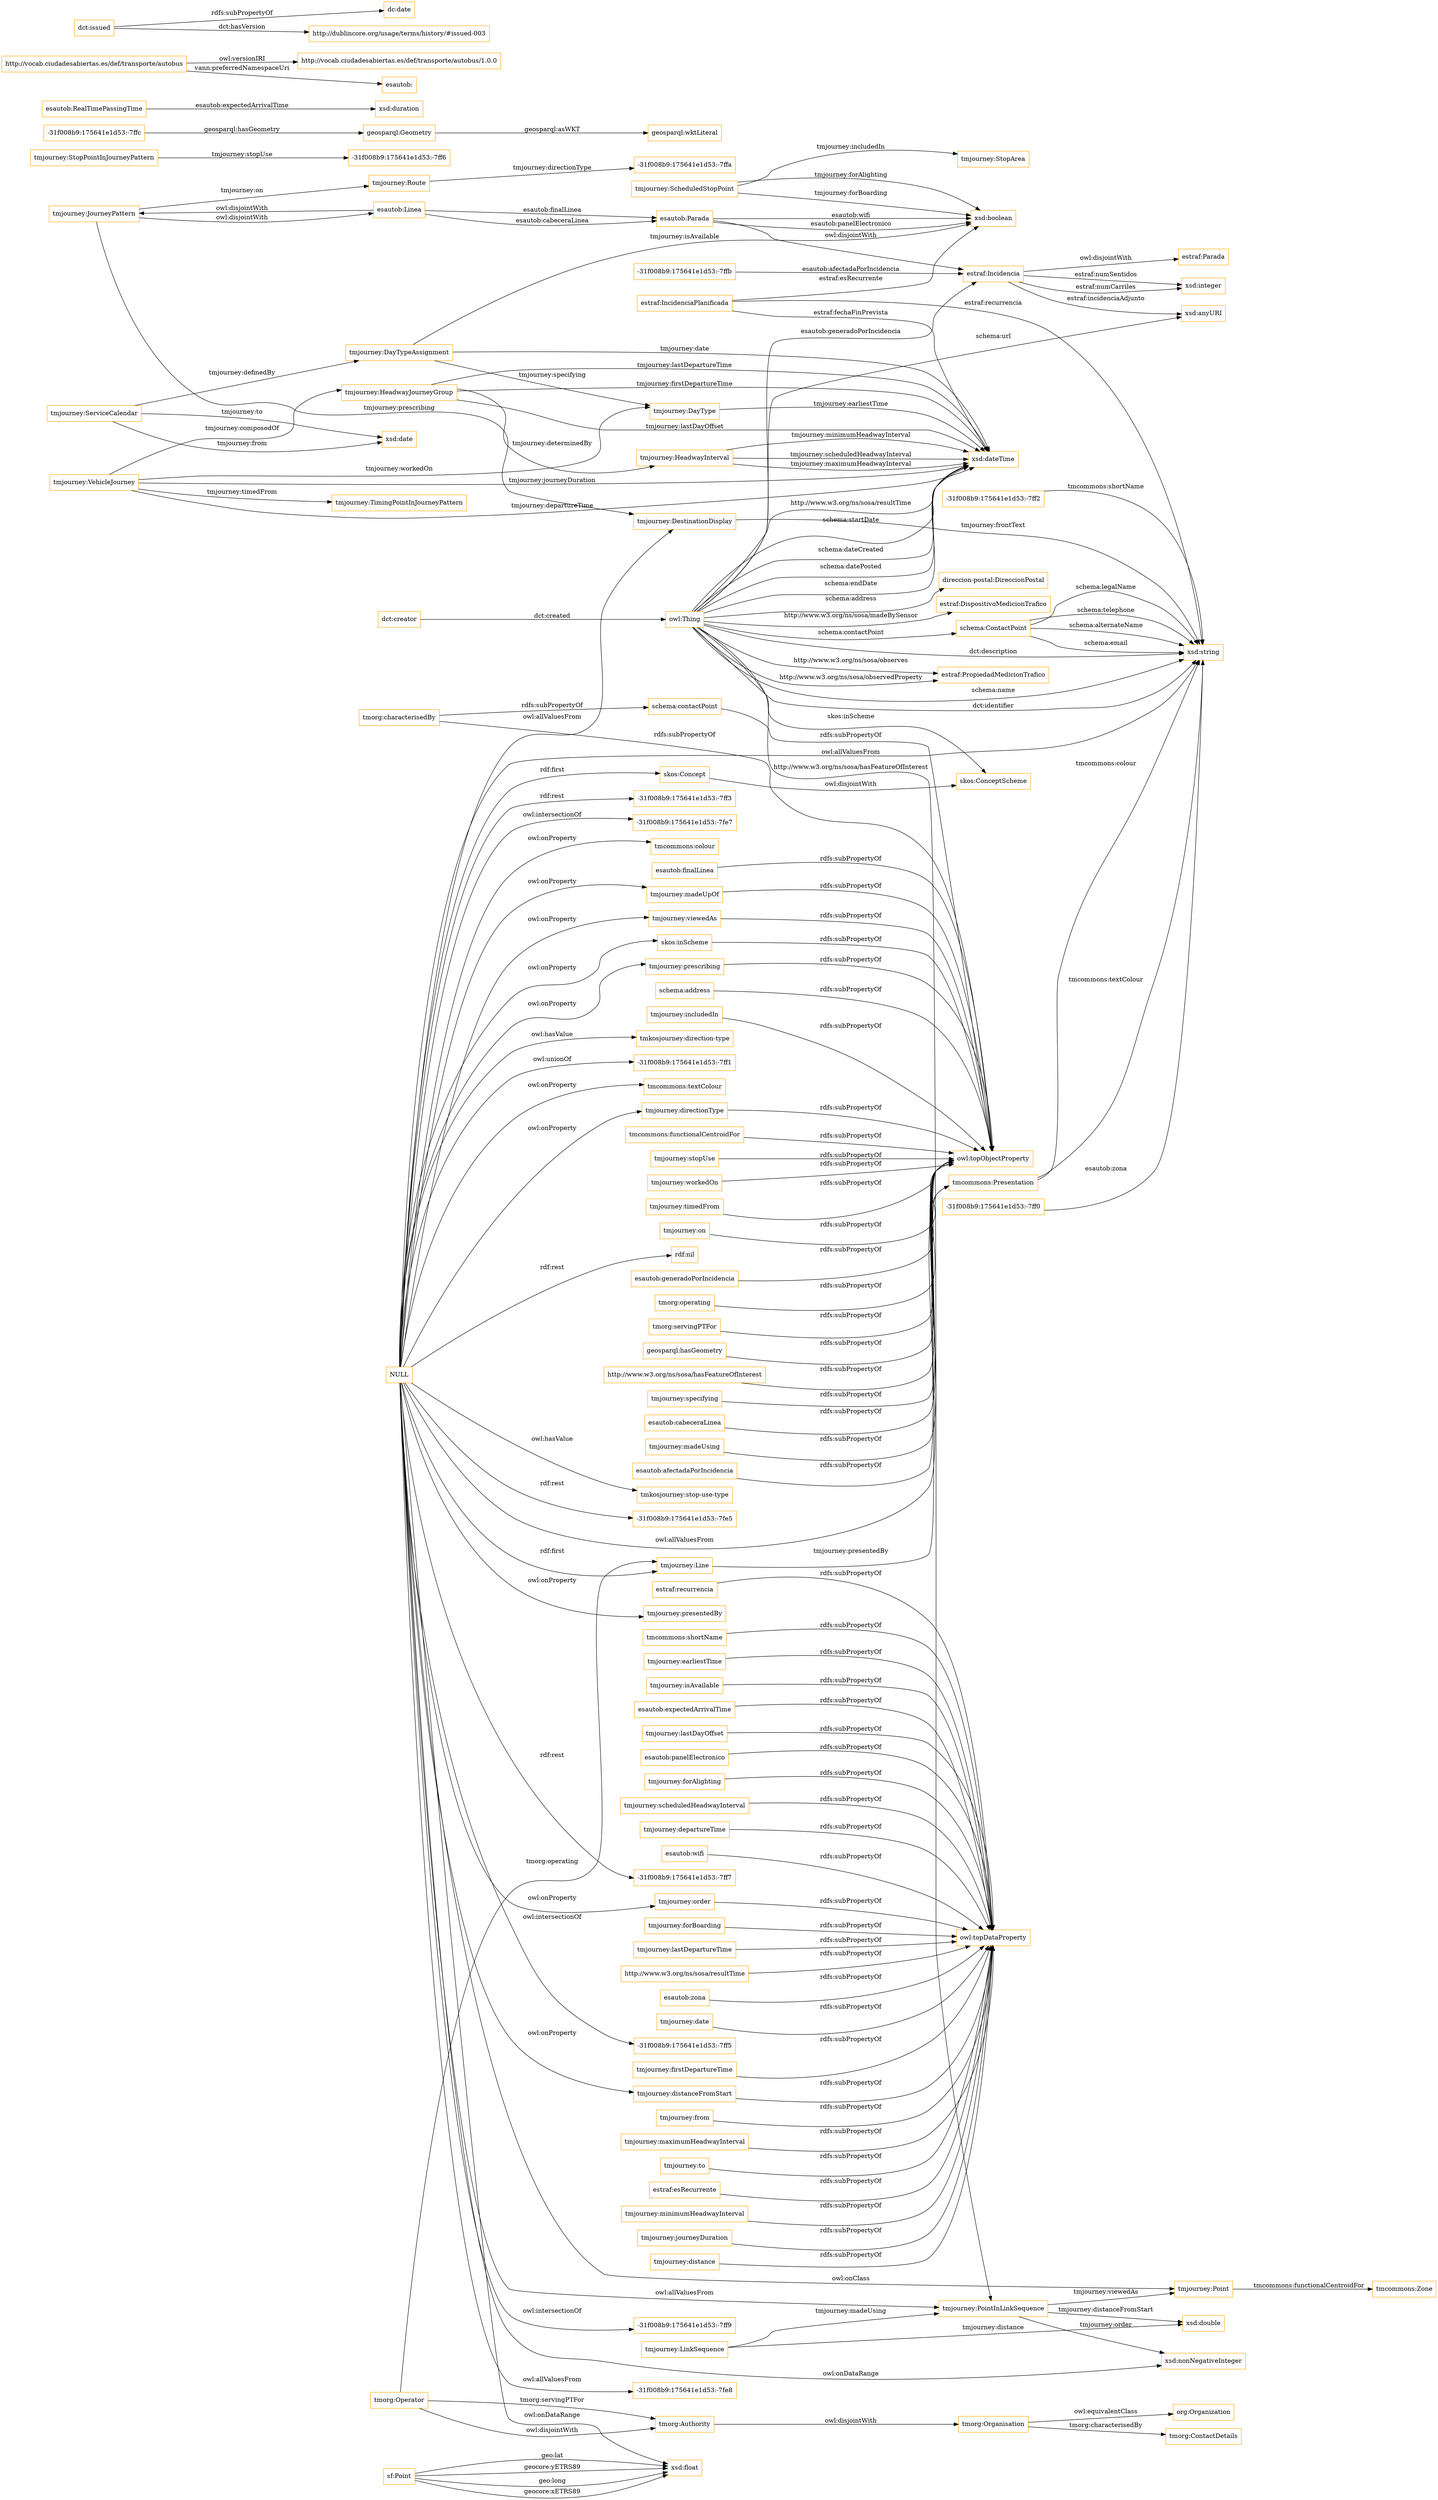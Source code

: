 digraph ar2dtool_diagram { 
rankdir=LR;
size="1501"
node [shape = rectangle, color="orange"]; "tmjourney:StopArea" "tmjourney:VehicleJourney" "tmcommons:Presentation" "tmjourney:Line" "esautob:Linea" "tmorg:ContactDetails" "direccion-postal:DireccionPostal" "tmorg:Organisation" "tmjourney:DestinationDisplay" "schema:ContactPoint" "tmjourney:JourneyPattern" "-31f008b9:175641e1d53:-7ff6" "tmjourney:Route" "-31f008b9:175641e1d53:-7ffa" "geosparql:Geometry" "org:Organization" "tmjourney:HeadwayInterval" "skos:ConceptScheme" "esautob:RealTimePassingTime" "-31f008b9:175641e1d53:-7fe8" "sf:Point" "tmcommons:Zone" "tmjourney:StopPointInJourneyPattern" "skos:Concept" "tmjourney:TimingPointInJourneyPattern" "estraf:IncidenciaPlanificada" "tmorg:Authority" "estraf:Incidencia" "tmjourney:DayTypeAssignment" "tmjourney:HeadwayJourneyGroup" "tmjourney:ServiceCalendar" "esautob:Parada" "tmjourney:DayType" "-31f008b9:175641e1d53:-7ff2" "tmjourney:PointInLinkSequence" "tmjourney:Point" "tmjourney:LinkSequence" "tmjourney:ScheduledStopPoint" "tmorg:Operator" ; /*classes style*/
	"estraf:recurrencia" -> "owl:topDataProperty" [ label = "rdfs:subPropertyOf" ];
	"tmjourney:prescribing" -> "owl:topObjectProperty" [ label = "rdfs:subPropertyOf" ];
	"tmorg:Organisation" -> "org:Organization" [ label = "owl:equivalentClass" ];
	"http://vocab.ciudadesabiertas.es/def/transporte/autobus" -> "http://vocab.ciudadesabiertas.es/def/transporte/autobus/1.0.0" [ label = "owl:versionIRI" ];
	"http://vocab.ciudadesabiertas.es/def/transporte/autobus" -> "esautob:" [ label = "vann:preferredNamespaceUri" ];
	"tmcommons:shortName" -> "owl:topDataProperty" [ label = "rdfs:subPropertyOf" ];
	"tmjourney:directionType" -> "owl:topObjectProperty" [ label = "rdfs:subPropertyOf" ];
	"tmjourney:earliestTime" -> "owl:topDataProperty" [ label = "rdfs:subPropertyOf" ];
	"tmorg:Authority" -> "tmorg:Organisation" [ label = "owl:disjointWith" ];
	"tmorg:Operator" -> "tmorg:Authority" [ label = "owl:disjointWith" ];
	"tmjourney:isAvailable" -> "owl:topDataProperty" [ label = "rdfs:subPropertyOf" ];
	"tmjourney:workedOn" -> "owl:topObjectProperty" [ label = "rdfs:subPropertyOf" ];
	"esautob:expectedArrivalTime" -> "owl:topDataProperty" [ label = "rdfs:subPropertyOf" ];
	"tmjourney:timedFrom" -> "owl:topObjectProperty" [ label = "rdfs:subPropertyOf" ];
	"tmjourney:lastDayOffset" -> "owl:topDataProperty" [ label = "rdfs:subPropertyOf" ];
	"esautob:panelElectronico" -> "owl:topDataProperty" [ label = "rdfs:subPropertyOf" ];
	"tmjourney:forAlighting" -> "owl:topDataProperty" [ label = "rdfs:subPropertyOf" ];
	"tmjourney:on" -> "owl:topObjectProperty" [ label = "rdfs:subPropertyOf" ];
	"estraf:Incidencia" -> "estraf:Parada" [ label = "owl:disjointWith" ];
	"tmjourney:scheduledHeadwayInterval" -> "owl:topDataProperty" [ label = "rdfs:subPropertyOf" ];
	"tmjourney:distanceFromStart" -> "owl:topDataProperty" [ label = "rdfs:subPropertyOf" ];
	"tmorg:operating" -> "owl:topObjectProperty" [ label = "rdfs:subPropertyOf" ];
	"tmorg:servingPTFor" -> "owl:topObjectProperty" [ label = "rdfs:subPropertyOf" ];
	"tmjourney:madeUpOf" -> "owl:topObjectProperty" [ label = "rdfs:subPropertyOf" ];
	"esautob:Linea" -> "tmjourney:JourneyPattern" [ label = "owl:disjointWith" ];
	"geosparql:hasGeometry" -> "owl:topObjectProperty" [ label = "rdfs:subPropertyOf" ];
	"tmjourney:departureTime" -> "owl:topDataProperty" [ label = "rdfs:subPropertyOf" ];
	"esautob:wifi" -> "owl:topDataProperty" [ label = "rdfs:subPropertyOf" ];
	"tmjourney:forBoarding" -> "owl:topDataProperty" [ label = "rdfs:subPropertyOf" ];
	"tmjourney:viewedAs" -> "owl:topObjectProperty" [ label = "rdfs:subPropertyOf" ];
	"skos:Concept" -> "skos:ConceptScheme" [ label = "owl:disjointWith" ];
	"tmjourney:lastDepartureTime" -> "owl:topDataProperty" [ label = "rdfs:subPropertyOf" ];
	"http://www.w3.org/ns/sosa/hasFeatureOfInterest" -> "owl:topObjectProperty" [ label = "rdfs:subPropertyOf" ];
	"tmjourney:specifying" -> "owl:topObjectProperty" [ label = "rdfs:subPropertyOf" ];
	"http://www.w3.org/ns/sosa/resultTime" -> "owl:topDataProperty" [ label = "rdfs:subPropertyOf" ];
	"skos:inScheme" -> "owl:topObjectProperty" [ label = "rdfs:subPropertyOf" ];
	"NULL" -> "tmjourney:distanceFromStart" [ label = "owl:onProperty" ];
	"NULL" -> "tmjourney:viewedAs" [ label = "owl:onProperty" ];
	"NULL" -> "tmjourney:Line" [ label = "rdf:first" ];
	"NULL" -> "-31f008b9:175641e1d53:-7ff3" [ label = "rdf:rest" ];
	"NULL" -> "-31f008b9:175641e1d53:-7fe7" [ label = "owl:intersectionOf" ];
	"NULL" -> "tmcommons:colour" [ label = "owl:onProperty" ];
	"NULL" -> "xsd:float" [ label = "owl:onDataRange" ];
	"NULL" -> "tmkosjourney:direction-type" [ label = "owl:hasValue" ];
	"NULL" -> "-31f008b9:175641e1d53:-7ff1" [ label = "owl:unionOf" ];
	"NULL" -> "tmcommons:textColour" [ label = "owl:onProperty" ];
	"NULL" -> "tmjourney:order" [ label = "owl:onProperty" ];
	"NULL" -> "skos:Concept" [ label = "rdf:first" ];
	"NULL" -> "rdf:nil" [ label = "rdf:rest" ];
	"NULL" -> "tmjourney:Point" [ label = "owl:onClass" ];
	"NULL" -> "tmkosjourney:stop-use-type" [ label = "owl:hasValue" ];
	"NULL" -> "-31f008b9:175641e1d53:-7fe5" [ label = "rdf:rest" ];
	"NULL" -> "xsd:nonNegativeInteger" [ label = "owl:onDataRange" ];
	"NULL" -> "tmjourney:DestinationDisplay" [ label = "owl:allValuesFrom" ];
	"NULL" -> "tmjourney:prescribing" [ label = "owl:onProperty" ];
	"NULL" -> "tmjourney:presentedBy" [ label = "owl:onProperty" ];
	"NULL" -> "tmjourney:PointInLinkSequence" [ label = "owl:allValuesFrom" ];
	"NULL" -> "tmjourney:madeUpOf" [ label = "owl:onProperty" ];
	"NULL" -> "-31f008b9:175641e1d53:-7fe8" [ label = "owl:allValuesFrom" ];
	"NULL" -> "-31f008b9:175641e1d53:-7ff7" [ label = "rdf:rest" ];
	"NULL" -> "-31f008b9:175641e1d53:-7ff5" [ label = "owl:intersectionOf" ];
	"NULL" -> "tmjourney:directionType" [ label = "owl:onProperty" ];
	"NULL" -> "tmcommons:Presentation" [ label = "owl:allValuesFrom" ];
	"NULL" -> "-31f008b9:175641e1d53:-7ff9" [ label = "owl:intersectionOf" ];
	"NULL" -> "xsd:string" [ label = "owl:allValuesFrom" ];
	"NULL" -> "skos:inScheme" [ label = "owl:onProperty" ];
	"esautob:zona" -> "owl:topDataProperty" [ label = "rdfs:subPropertyOf" ];
	"tmorg:characterisedBy" -> "schema:contactPoint" [ label = "rdfs:subPropertyOf" ];
	"tmorg:characterisedBy" -> "owl:topObjectProperty" [ label = "rdfs:subPropertyOf" ];
	"esautob:cabeceraLinea" -> "owl:topObjectProperty" [ label = "rdfs:subPropertyOf" ];
	"tmjourney:date" -> "owl:topDataProperty" [ label = "rdfs:subPropertyOf" ];
	"tmjourney:firstDepartureTime" -> "owl:topDataProperty" [ label = "rdfs:subPropertyOf" ];
	"tmjourney:from" -> "owl:topDataProperty" [ label = "rdfs:subPropertyOf" ];
	"schema:contactPoint" -> "owl:topObjectProperty" [ label = "rdfs:subPropertyOf" ];
	"tmjourney:maximumHeadwayInterval" -> "owl:topDataProperty" [ label = "rdfs:subPropertyOf" ];
	"esautob:afectadaPorIncidencia" -> "owl:topObjectProperty" [ label = "rdfs:subPropertyOf" ];
	"tmjourney:JourneyPattern" -> "esautob:Linea" [ label = "owl:disjointWith" ];
	"esautob:finalLinea" -> "owl:topObjectProperty" [ label = "rdfs:subPropertyOf" ];
	"esautob:Parada" -> "estraf:Incidencia" [ label = "owl:disjointWith" ];
	"dct:issued" -> "dc:date" [ label = "rdfs:subPropertyOf" ];
	"dct:issued" -> "http://dublincore.org/usage/terms/history/#issued-003" [ label = "dct:hasVersion" ];
	"esautob:generadoPorIncidencia" -> "owl:topObjectProperty" [ label = "rdfs:subPropertyOf" ];
	"tmjourney:to" -> "owl:topDataProperty" [ label = "rdfs:subPropertyOf" ];
	"schema:address" -> "owl:topObjectProperty" [ label = "rdfs:subPropertyOf" ];
	"tmjourney:includedIn" -> "owl:topObjectProperty" [ label = "rdfs:subPropertyOf" ];
	"estraf:esRecurrente" -> "owl:topDataProperty" [ label = "rdfs:subPropertyOf" ];
	"tmjourney:minimumHeadwayInterval" -> "owl:topDataProperty" [ label = "rdfs:subPropertyOf" ];
	"tmjourney:order" -> "owl:topDataProperty" [ label = "rdfs:subPropertyOf" ];
	"tmjourney:journeyDuration" -> "owl:topDataProperty" [ label = "rdfs:subPropertyOf" ];
	"tmcommons:functionalCentroidFor" -> "owl:topObjectProperty" [ label = "rdfs:subPropertyOf" ];
	"tmjourney:madeUsing" -> "owl:topObjectProperty" [ label = "rdfs:subPropertyOf" ];
	"tmjourney:distance" -> "owl:topDataProperty" [ label = "rdfs:subPropertyOf" ];
	"tmjourney:stopUse" -> "owl:topObjectProperty" [ label = "rdfs:subPropertyOf" ];
	"owl:Thing" -> "xsd:dateTime" [ label = "schema:startDate" ];
	"schema:ContactPoint" -> "xsd:string" [ label = "schema:alternateName" ];
	"esautob:Linea" -> "esautob:Parada" [ label = "esautob:finalLinea" ];
	"-31f008b9:175641e1d53:-7ffc" -> "geosparql:Geometry" [ label = "geosparql:hasGeometry" ];
	"tmjourney:DayTypeAssignment" -> "tmjourney:DayType" [ label = "tmjourney:specifying" ];
	"tmjourney:ScheduledStopPoint" -> "xsd:boolean" [ label = "tmjourney:forBoarding" ];
	"sf:Point" -> "xsd:float" [ label = "geo:long" ];
	"tmjourney:HeadwayJourneyGroup" -> "xsd:dateTime" [ label = "tmjourney:firstDepartureTime" ];
	"owl:Thing" -> "xsd:string" [ label = "dct:description" ];
	"owl:Thing" -> "xsd:dateTime" [ label = "schema:dateCreated" ];
	"tmjourney:PointInLinkSequence" -> "tmjourney:Point" [ label = "tmjourney:viewedAs" ];
	"owl:Thing" -> "xsd:anyURI" [ label = "schema:url" ];
	"-31f008b9:175641e1d53:-7ffb" -> "estraf:Incidencia" [ label = "esautob:afectadaPorIncidencia" ];
	"owl:Thing" -> "estraf:Incidencia" [ label = "esautob:generadoPorIncidencia" ];
	"tmjourney:JourneyPattern" -> "tmjourney:Route" [ label = "tmjourney:on" ];
	"owl:Thing" -> "skos:ConceptScheme" [ label = "skos:inScheme" ];
	"sf:Point" -> "xsd:float" [ label = "geocore:xETRS89" ];
	"tmjourney:LinkSequence" -> "tmjourney:PointInLinkSequence" [ label = "tmjourney:madeUsing" ];
	"estraf:IncidenciaPlanificada" -> "xsd:dateTime" [ label = "estraf:fechaFinPrevista" ];
	"schema:ContactPoint" -> "xsd:string" [ label = "schema:email" ];
	"tmjourney:HeadwayJourneyGroup" -> "xsd:dateTime" [ label = "tmjourney:lastDayOffset" ];
	"tmjourney:Point" -> "tmcommons:Zone" [ label = "tmcommons:functionalCentroidFor" ];
	"owl:Thing" -> "xsd:dateTime" [ label = "schema:datePosted" ];
	"tmjourney:HeadwayInterval" -> "xsd:dateTime" [ label = "tmjourney:minimumHeadwayInterval" ];
	"esautob:Linea" -> "esautob:Parada" [ label = "esautob:cabeceraLinea" ];
	"estraf:Incidencia" -> "xsd:anyURI" [ label = "estraf:incidenciaAdjunto" ];
	"-31f008b9:175641e1d53:-7ff0" -> "xsd:string" [ label = "esautob:zona" ];
	"tmorg:Operator" -> "tmjourney:Line" [ label = "tmorg:operating" ];
	"owl:Thing" -> "tmjourney:PointInLinkSequence" [ label = "http://www.w3.org/ns/sosa/hasFeatureOfInterest" ];
	"tmjourney:DestinationDisplay" -> "xsd:string" [ label = "tmjourney:frontText" ];
	"geosparql:Geometry" -> "geosparql:wktLiteral" [ label = "geosparql:asWKT" ];
	"owl:Thing" -> "schema:ContactPoint" [ label = "schema:contactPoint" ];
	"esautob:Parada" -> "xsd:boolean" [ label = "esautob:wifi" ];
	"owl:Thing" -> "xsd:dateTime" [ label = "schema:endDate" ];
	"estraf:Incidencia" -> "xsd:integer" [ label = "estraf:numCarriles" ];
	"owl:Thing" -> "xsd:dateTime" [ label = "http://www.w3.org/ns/sosa/resultTime" ];
	"tmjourney:ScheduledStopPoint" -> "tmjourney:StopArea" [ label = "tmjourney:includedIn" ];
	"tmjourney:DayTypeAssignment" -> "xsd:dateTime" [ label = "tmjourney:date" ];
	"tmjourney:Line" -> "tmcommons:Presentation" [ label = "tmjourney:presentedBy" ];
	"tmjourney:VehicleJourney" -> "tmjourney:DayType" [ label = "tmjourney:workedOn" ];
	"tmjourney:VehicleJourney" -> "xsd:dateTime" [ label = "tmjourney:journeyDuration" ];
	"tmjourney:ScheduledStopPoint" -> "xsd:boolean" [ label = "tmjourney:forAlighting" ];
	"tmjourney:VehicleJourney" -> "xsd:dateTime" [ label = "tmjourney:departureTime" ];
	"tmjourney:HeadwayJourneyGroup" -> "tmjourney:HeadwayInterval" [ label = "tmjourney:determinedBy" ];
	"tmjourney:HeadwayInterval" -> "xsd:dateTime" [ label = "tmjourney:scheduledHeadwayInterval" ];
	"tmjourney:HeadwayJourneyGroup" -> "xsd:dateTime" [ label = "tmjourney:lastDepartureTime" ];
	"tmjourney:HeadwayInterval" -> "xsd:dateTime" [ label = "tmjourney:maximumHeadwayInterval" ];
	"tmjourney:PointInLinkSequence" -> "xsd:double" [ label = "tmjourney:distanceFromStart" ];
	"tmjourney:StopPointInJourneyPattern" -> "-31f008b9:175641e1d53:-7ff6" [ label = "tmjourney:stopUse" ];
	"esautob:Parada" -> "xsd:boolean" [ label = "esautob:panelElectronico" ];
	"owl:Thing" -> "estraf:PropiedadMedicionTrafico" [ label = "http://www.w3.org/ns/sosa/observedProperty" ];
	"schema:ContactPoint" -> "xsd:string" [ label = "schema:legalName" ];
	"tmjourney:ServiceCalendar" -> "tmjourney:DayTypeAssignment" [ label = "tmjourney:definedBy" ];
	"tmjourney:LinkSequence" -> "xsd:double" [ label = "tmjourney:distance" ];
	"tmjourney:ServiceCalendar" -> "xsd:date" [ label = "tmjourney:from" ];
	"owl:Thing" -> "xsd:string" [ label = "schema:name" ];
	"tmjourney:PointInLinkSequence" -> "xsd:nonNegativeInteger" [ label = "tmjourney:order" ];
	"owl:Thing" -> "estraf:PropiedadMedicionTrafico" [ label = "http://www.w3.org/ns/sosa/observes" ];
	"owl:Thing" -> "direccion-postal:DireccionPostal" [ label = "schema:address" ];
	"tmjourney:VehicleJourney" -> "tmjourney:HeadwayJourneyGroup" [ label = "tmjourney:composedOf" ];
	"owl:Thing" -> "estraf:DispositivoMedicionTrafico" [ label = "http://www.w3.org/ns/sosa/madeBySensor" ];
	"estraf:IncidenciaPlanificada" -> "xsd:string" [ label = "estraf:recurrencia" ];
	"tmjourney:JourneyPattern" -> "tmjourney:DestinationDisplay" [ label = "tmjourney:prescribing" ];
	"tmjourney:DayType" -> "xsd:dateTime" [ label = "tmjourney:earliestTime" ];
	"sf:Point" -> "xsd:float" [ label = "geo:lat" ];
	"owl:Thing" -> "xsd:string" [ label = "dct:identifier" ];
	"esautob:RealTimePassingTime" -> "xsd:duration" [ label = "esautob:expectedArrivalTime" ];
	"tmjourney:VehicleJourney" -> "tmjourney:TimingPointInJourneyPattern" [ label = "tmjourney:timedFrom" ];
	"tmorg:Organisation" -> "tmorg:ContactDetails" [ label = "tmorg:characterisedBy" ];
	"estraf:Incidencia" -> "xsd:integer" [ label = "estraf:numSentidos" ];
	"sf:Point" -> "xsd:float" [ label = "geocore:yETRS89" ];
	"tmjourney:DayTypeAssignment" -> "xsd:boolean" [ label = "tmjourney:isAvailable" ];
	"estraf:IncidenciaPlanificada" -> "xsd:boolean" [ label = "estraf:esRecurrente" ];
	"tmorg:Operator" -> "tmorg:Authority" [ label = "tmorg:servingPTFor" ];
	"tmjourney:ServiceCalendar" -> "xsd:date" [ label = "tmjourney:to" ];
	"schema:ContactPoint" -> "xsd:string" [ label = "schema:telephone" ];
	"dct:creator" -> "owl:Thing" [ label = "dct:created" ];
	"tmjourney:Route" -> "-31f008b9:175641e1d53:-7ffa" [ label = "tmjourney:directionType" ];
	"tmcommons:Presentation" -> "xsd:string" [ label = "tmcommons:textColour" ];
	"-31f008b9:175641e1d53:-7ff2" -> "xsd:string" [ label = "tmcommons:shortName" ];
	"tmcommons:Presentation" -> "xsd:string" [ label = "tmcommons:colour" ];

}
